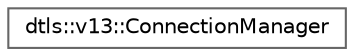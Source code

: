 digraph "Graphical Class Hierarchy"
{
 // LATEX_PDF_SIZE
  bgcolor="transparent";
  edge [fontname=Helvetica,fontsize=10,labelfontname=Helvetica,labelfontsize=10];
  node [fontname=Helvetica,fontsize=10,shape=box,height=0.2,width=0.4];
  rankdir="LR";
  Node0 [id="Node000000",label="dtls::v13::ConnectionManager",height=0.2,width=0.4,color="grey40", fillcolor="white", style="filled",URL="$classdtls_1_1v13_1_1ConnectionManager.html",tooltip="Connection Manager for handling multiple connections."];
}
